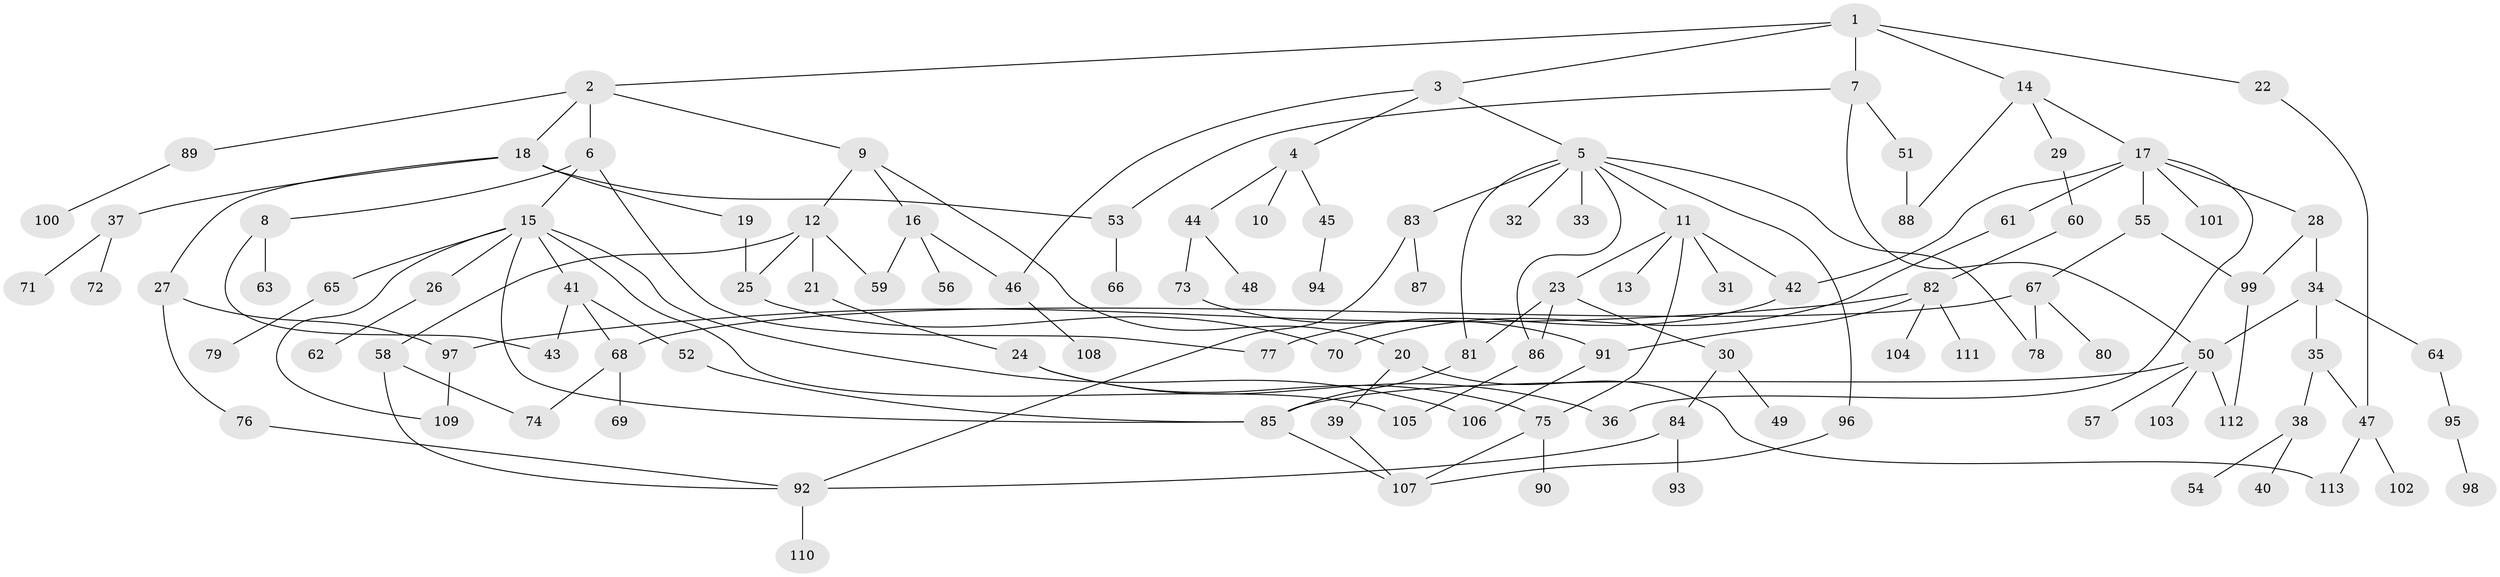 // coarse degree distribution, {5: 0.0379746835443038, 4: 0.08860759493670886, 3: 0.189873417721519, 8: 0.0379746835443038, 2: 0.27848101265822783, 6: 0.06329113924050633, 1: 0.27848101265822783, 9: 0.02531645569620253}
// Generated by graph-tools (version 1.1) at 2025/51/02/27/25 19:51:36]
// undirected, 113 vertices, 147 edges
graph export_dot {
graph [start="1"]
  node [color=gray90,style=filled];
  1;
  2;
  3;
  4;
  5;
  6;
  7;
  8;
  9;
  10;
  11;
  12;
  13;
  14;
  15;
  16;
  17;
  18;
  19;
  20;
  21;
  22;
  23;
  24;
  25;
  26;
  27;
  28;
  29;
  30;
  31;
  32;
  33;
  34;
  35;
  36;
  37;
  38;
  39;
  40;
  41;
  42;
  43;
  44;
  45;
  46;
  47;
  48;
  49;
  50;
  51;
  52;
  53;
  54;
  55;
  56;
  57;
  58;
  59;
  60;
  61;
  62;
  63;
  64;
  65;
  66;
  67;
  68;
  69;
  70;
  71;
  72;
  73;
  74;
  75;
  76;
  77;
  78;
  79;
  80;
  81;
  82;
  83;
  84;
  85;
  86;
  87;
  88;
  89;
  90;
  91;
  92;
  93;
  94;
  95;
  96;
  97;
  98;
  99;
  100;
  101;
  102;
  103;
  104;
  105;
  106;
  107;
  108;
  109;
  110;
  111;
  112;
  113;
  1 -- 2;
  1 -- 3;
  1 -- 7;
  1 -- 14;
  1 -- 22;
  2 -- 6;
  2 -- 9;
  2 -- 18;
  2 -- 89;
  3 -- 4;
  3 -- 5;
  3 -- 46;
  4 -- 10;
  4 -- 44;
  4 -- 45;
  5 -- 11;
  5 -- 32;
  5 -- 33;
  5 -- 78;
  5 -- 83;
  5 -- 86;
  5 -- 96;
  5 -- 81;
  6 -- 8;
  6 -- 15;
  6 -- 77;
  7 -- 51;
  7 -- 50;
  7 -- 53;
  8 -- 63;
  8 -- 43;
  9 -- 12;
  9 -- 16;
  9 -- 20;
  11 -- 13;
  11 -- 23;
  11 -- 31;
  11 -- 42;
  11 -- 75;
  12 -- 21;
  12 -- 25;
  12 -- 58;
  12 -- 59;
  14 -- 17;
  14 -- 29;
  14 -- 88;
  15 -- 26;
  15 -- 41;
  15 -- 65;
  15 -- 105;
  15 -- 85;
  15 -- 109;
  15 -- 106;
  16 -- 46;
  16 -- 56;
  16 -- 59;
  17 -- 28;
  17 -- 36;
  17 -- 55;
  17 -- 61;
  17 -- 101;
  17 -- 42;
  18 -- 19;
  18 -- 27;
  18 -- 37;
  18 -- 53;
  19 -- 25;
  20 -- 39;
  20 -- 113;
  21 -- 24;
  22 -- 47;
  23 -- 30;
  23 -- 81;
  23 -- 86;
  24 -- 75;
  24 -- 36;
  25 -- 70;
  26 -- 62;
  27 -- 76;
  27 -- 97;
  28 -- 34;
  28 -- 99;
  29 -- 60;
  30 -- 49;
  30 -- 84;
  34 -- 35;
  34 -- 50;
  34 -- 64;
  35 -- 38;
  35 -- 47;
  37 -- 71;
  37 -- 72;
  38 -- 40;
  38 -- 54;
  39 -- 107;
  41 -- 43;
  41 -- 52;
  41 -- 68;
  42 -- 77;
  44 -- 48;
  44 -- 73;
  45 -- 94;
  46 -- 108;
  47 -- 102;
  47 -- 113;
  50 -- 57;
  50 -- 85;
  50 -- 103;
  50 -- 112;
  51 -- 88;
  52 -- 85;
  53 -- 66;
  55 -- 67;
  55 -- 99;
  58 -- 74;
  58 -- 92;
  60 -- 82;
  61 -- 70;
  64 -- 95;
  65 -- 79;
  67 -- 68;
  67 -- 80;
  67 -- 78;
  68 -- 69;
  68 -- 74;
  73 -- 91;
  75 -- 90;
  75 -- 107;
  76 -- 92;
  81 -- 85;
  82 -- 91;
  82 -- 104;
  82 -- 111;
  82 -- 97;
  83 -- 87;
  83 -- 92;
  84 -- 93;
  84 -- 92;
  85 -- 107;
  86 -- 105;
  89 -- 100;
  91 -- 106;
  92 -- 110;
  95 -- 98;
  96 -- 107;
  97 -- 109;
  99 -- 112;
}

